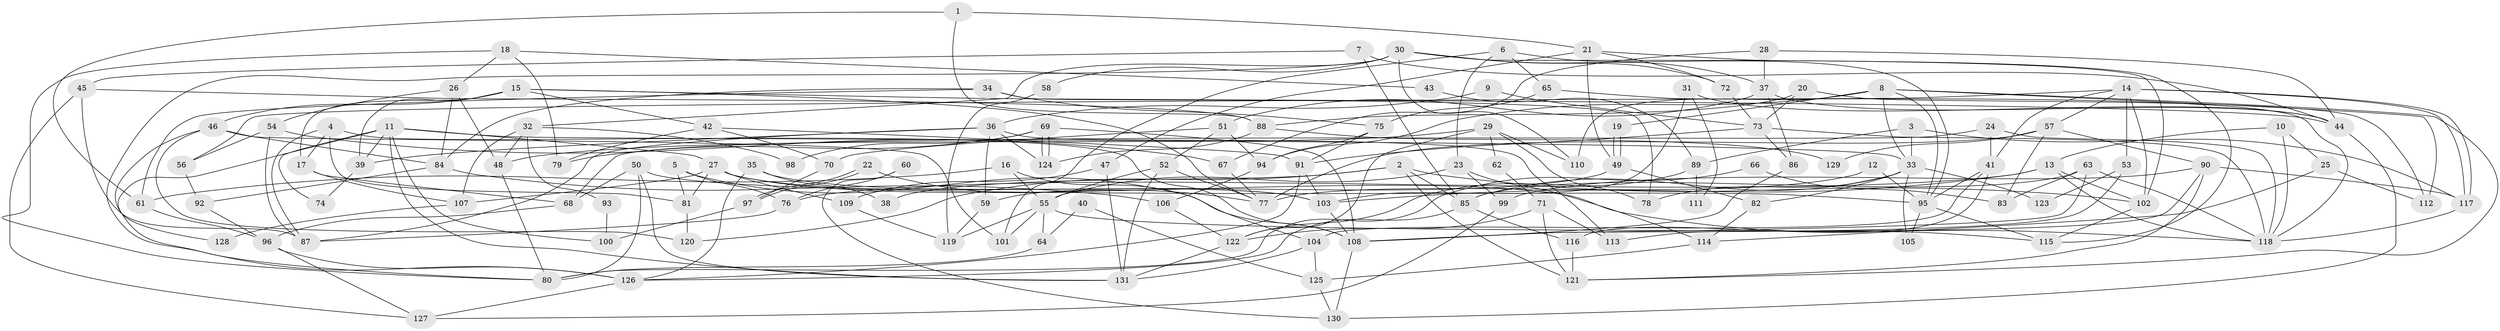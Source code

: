 // coarse degree distribution, {13: 0.03773584905660377, 2: 0.1320754716981132, 12: 0.03773584905660377, 6: 0.1320754716981132, 10: 0.05660377358490566, 7: 0.1320754716981132, 5: 0.1320754716981132, 8: 0.09433962264150944, 14: 0.018867924528301886, 3: 0.11320754716981132, 9: 0.018867924528301886, 4: 0.07547169811320754, 11: 0.018867924528301886}
// Generated by graph-tools (version 1.1) at 2025/51/03/04/25 22:51:20]
// undirected, 131 vertices, 262 edges
graph export_dot {
  node [color=gray90,style=filled];
  1;
  2;
  3;
  4;
  5;
  6;
  7;
  8;
  9;
  10;
  11;
  12;
  13;
  14;
  15;
  16;
  17;
  18;
  19;
  20;
  21;
  22;
  23;
  24;
  25;
  26;
  27;
  28;
  29;
  30;
  31;
  32;
  33;
  34;
  35;
  36;
  37;
  38;
  39;
  40;
  41;
  42;
  43;
  44;
  45;
  46;
  47;
  48;
  49;
  50;
  51;
  52;
  53;
  54;
  55;
  56;
  57;
  58;
  59;
  60;
  61;
  62;
  63;
  64;
  65;
  66;
  67;
  68;
  69;
  70;
  71;
  72;
  73;
  74;
  75;
  76;
  77;
  78;
  79;
  80;
  81;
  82;
  83;
  84;
  85;
  86;
  87;
  88;
  89;
  90;
  91;
  92;
  93;
  94;
  95;
  96;
  97;
  98;
  99;
  100;
  101;
  102;
  103;
  104;
  105;
  106;
  107;
  108;
  109;
  110;
  111;
  112;
  113;
  114;
  115;
  116;
  117;
  118;
  119;
  120;
  121;
  122;
  123;
  124;
  125;
  126;
  127;
  128;
  129;
  130;
  131;
  1 -- 61;
  1 -- 21;
  1 -- 88;
  2 -- 120;
  2 -- 102;
  2 -- 38;
  2 -- 85;
  2 -- 121;
  3 -- 117;
  3 -- 33;
  3 -- 89;
  4 -- 81;
  4 -- 108;
  4 -- 17;
  4 -- 87;
  5 -- 108;
  5 -- 76;
  5 -- 81;
  6 -- 23;
  6 -- 95;
  6 -- 65;
  6 -- 101;
  7 -- 45;
  7 -- 85;
  7 -- 44;
  8 -- 121;
  8 -- 33;
  8 -- 19;
  8 -- 94;
  8 -- 95;
  8 -- 110;
  8 -- 112;
  9 -- 36;
  9 -- 73;
  10 -- 13;
  10 -- 118;
  10 -- 25;
  11 -- 39;
  11 -- 131;
  11 -- 27;
  11 -- 33;
  11 -- 74;
  11 -- 80;
  11 -- 100;
  12 -- 77;
  12 -- 95;
  13 -- 103;
  13 -- 118;
  13 -- 76;
  13 -- 102;
  14 -- 41;
  14 -- 117;
  14 -- 117;
  14 -- 53;
  14 -- 56;
  14 -- 57;
  14 -- 102;
  15 -- 17;
  15 -- 77;
  15 -- 39;
  15 -- 42;
  15 -- 44;
  15 -- 46;
  16 -- 55;
  16 -- 61;
  16 -- 104;
  17 -- 107;
  17 -- 68;
  18 -- 80;
  18 -- 79;
  18 -- 26;
  18 -- 43;
  19 -- 49;
  19 -- 49;
  20 -- 73;
  20 -- 88;
  20 -- 112;
  21 -- 115;
  21 -- 49;
  21 -- 47;
  21 -- 72;
  22 -- 97;
  22 -- 97;
  22 -- 77;
  23 -- 55;
  23 -- 99;
  23 -- 114;
  24 -- 68;
  24 -- 118;
  24 -- 41;
  25 -- 112;
  25 -- 114;
  26 -- 48;
  26 -- 54;
  26 -- 84;
  27 -- 118;
  27 -- 81;
  27 -- 103;
  27 -- 107;
  27 -- 109;
  28 -- 37;
  28 -- 44;
  28 -- 67;
  29 -- 122;
  29 -- 110;
  29 -- 48;
  29 -- 62;
  29 -- 78;
  30 -- 126;
  30 -- 102;
  30 -- 32;
  30 -- 37;
  30 -- 58;
  30 -- 72;
  30 -- 110;
  31 -- 103;
  31 -- 44;
  31 -- 111;
  32 -- 48;
  32 -- 93;
  32 -- 98;
  32 -- 107;
  33 -- 85;
  33 -- 78;
  33 -- 82;
  33 -- 105;
  33 -- 123;
  34 -- 78;
  34 -- 84;
  34 -- 61;
  34 -- 75;
  35 -- 126;
  35 -- 103;
  35 -- 38;
  36 -- 87;
  36 -- 124;
  36 -- 39;
  36 -- 59;
  36 -- 113;
  37 -- 44;
  37 -- 51;
  37 -- 86;
  39 -- 74;
  40 -- 125;
  40 -- 64;
  41 -- 95;
  41 -- 104;
  41 -- 116;
  42 -- 91;
  42 -- 70;
  42 -- 79;
  43 -- 89;
  44 -- 130;
  45 -- 127;
  45 -- 87;
  45 -- 88;
  46 -- 101;
  46 -- 84;
  46 -- 120;
  46 -- 128;
  47 -- 131;
  47 -- 109;
  48 -- 80;
  49 -- 82;
  49 -- 59;
  50 -- 95;
  50 -- 131;
  50 -- 68;
  50 -- 80;
  51 -- 94;
  51 -- 52;
  51 -- 70;
  52 -- 77;
  52 -- 55;
  52 -- 131;
  53 -- 108;
  53 -- 123;
  54 -- 56;
  54 -- 67;
  54 -- 87;
  55 -- 119;
  55 -- 64;
  55 -- 101;
  55 -- 115;
  56 -- 92;
  57 -- 90;
  57 -- 77;
  57 -- 83;
  57 -- 129;
  58 -- 119;
  59 -- 119;
  60 -- 130;
  60 -- 76;
  61 -- 96;
  62 -- 71;
  63 -- 118;
  63 -- 108;
  63 -- 83;
  63 -- 85;
  64 -- 80;
  65 -- 118;
  65 -- 75;
  66 -- 80;
  66 -- 83;
  67 -- 77;
  68 -- 96;
  69 -- 108;
  69 -- 124;
  69 -- 124;
  69 -- 79;
  69 -- 98;
  70 -- 97;
  71 -- 121;
  71 -- 122;
  71 -- 113;
  72 -- 73;
  73 -- 86;
  73 -- 91;
  73 -- 118;
  75 -- 91;
  75 -- 94;
  76 -- 87;
  81 -- 120;
  82 -- 114;
  84 -- 92;
  84 -- 106;
  85 -- 116;
  85 -- 126;
  86 -- 108;
  88 -- 124;
  88 -- 129;
  89 -- 122;
  89 -- 111;
  90 -- 113;
  90 -- 121;
  90 -- 99;
  90 -- 117;
  91 -- 103;
  91 -- 126;
  92 -- 96;
  93 -- 100;
  94 -- 106;
  95 -- 115;
  95 -- 105;
  96 -- 126;
  96 -- 127;
  97 -- 100;
  99 -- 127;
  102 -- 115;
  103 -- 108;
  104 -- 125;
  104 -- 131;
  106 -- 122;
  107 -- 128;
  108 -- 130;
  109 -- 119;
  114 -- 125;
  116 -- 121;
  117 -- 118;
  122 -- 131;
  125 -- 130;
  126 -- 127;
}
